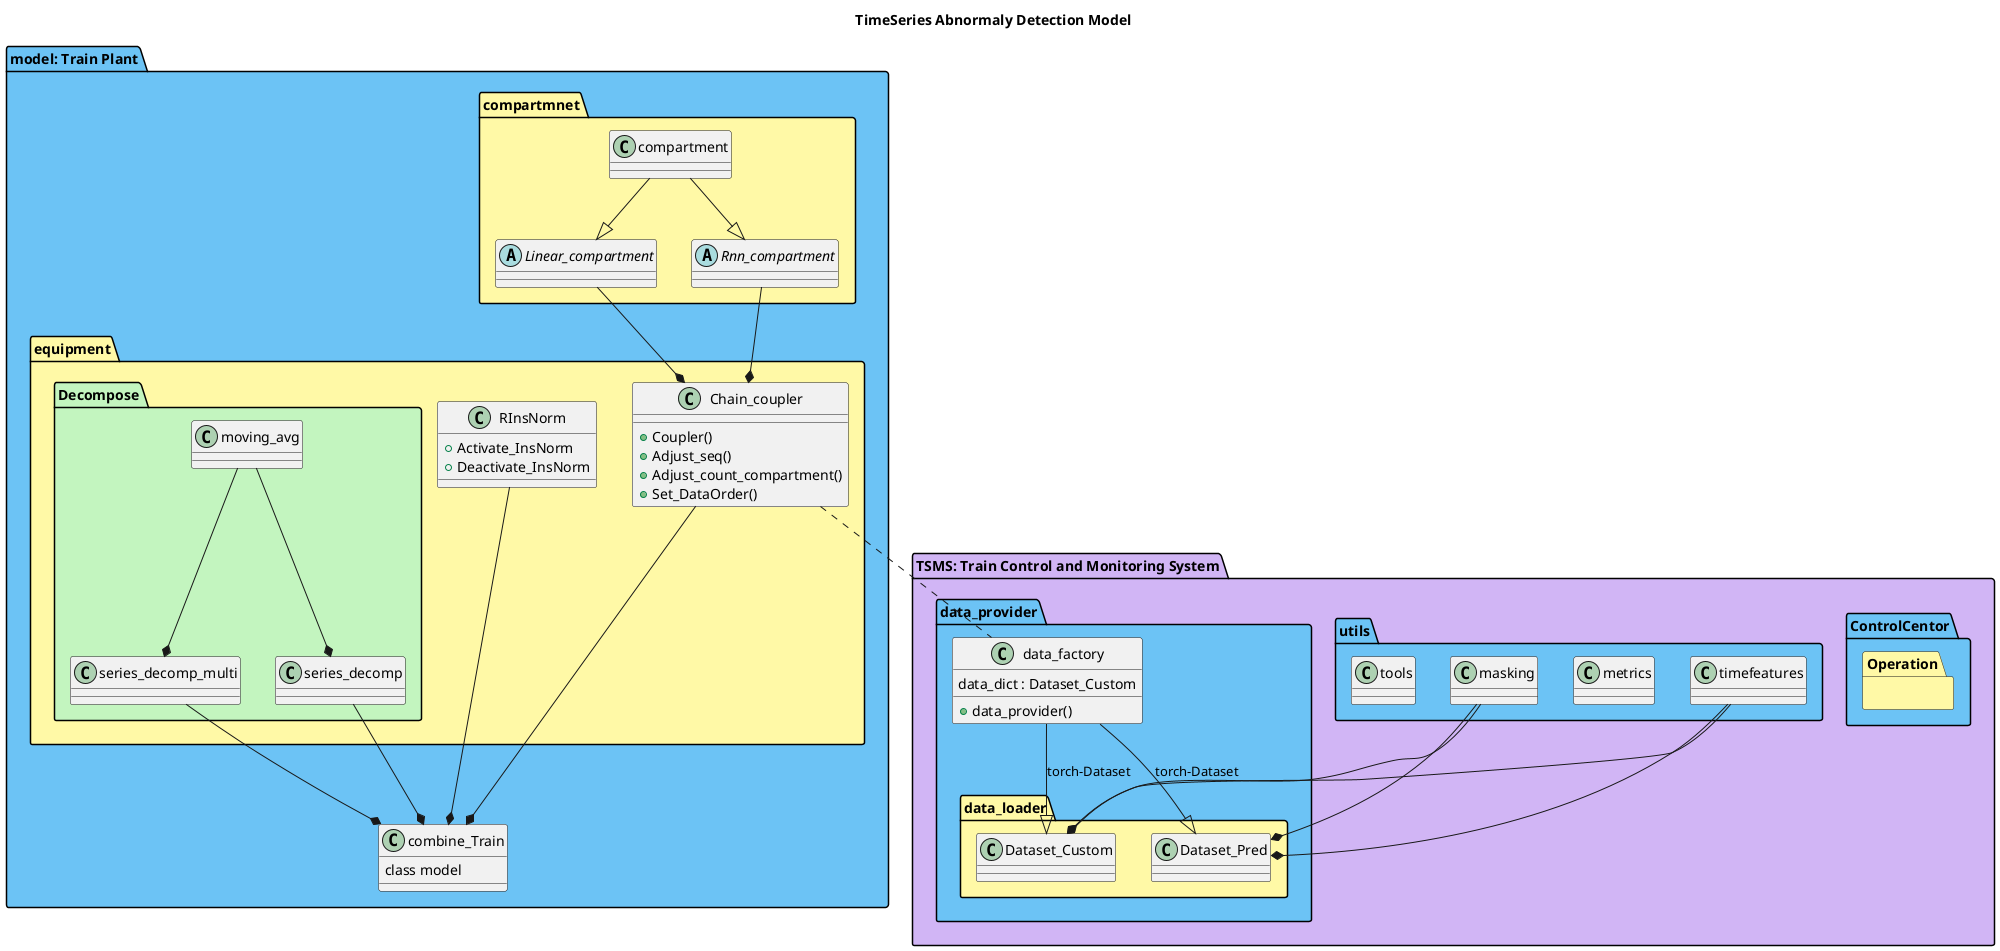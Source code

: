 

@startuml TS-Abnormaly-Detection

scale 1.0
title TimeSeries Abnormaly Detection Model

package "TSMS: Train Control and Monitoring System" #d1b5f5 {
    package "ControlCentor" #6cc3f5 {
        package "Operation" #fff9a6 {
        
        }
        
    }

    package "utils" #6cc3f5 {
        class masking
        class metrics 
        class timefeatures 
        class tools
    }
    package "data_provider" #6cc3f5 {
        class data_factory { 
            +data_provider()
            data_dict : Dataset_Custom
            } 
        package "data_loader" #fff9a6 {
            data_factory --|> Dataset_Custom : torch-Dataset
            data_factory --|> Dataset_Pred : torch-Dataset
        masking --* Dataset_Custom
        timefeatures --* Dataset_Custom
        masking --* Dataset_Pred
        timefeatures --* Dataset_Pred
        }
    }
}

package "model: Train Plant" #6cc3f5 {

    class combine_Train{
        class model
    }

    package "compartmnet" #fff9a6 {
        class compartment
        abstract class Linear_compartment
        abstract class Rnn_compartment

        compartment --|> Linear_compartment
        compartment --|> Rnn_compartment

    }
    package "equipment" #fff9a6 {
        class Chain_coupler {
            + Coupler()
            + Adjust_seq()
            + Adjust_count_compartment()
            +Set_DataOrder()
        } 
        Linear_compartment --* Chain_coupler
        Rnn_compartment --* Chain_coupler
        Chain_coupler .. data_factory
        Chain_coupler --* combine_Train

        package "Decompose" #c3f5bf {
            class moving_avg{}
            class series_decomp{}
            class series_decomp_multi{}

            moving_avg --* series_decomp
            moving_avg --* series_decomp_multi
            series_decomp --* combine_Train
            series_decomp_multi --* combine_Train
        }
        class RInsNorm{
            +Activate_InsNorm
            +Deactivate_InsNorm
        }
        RInsNorm --* combine_Train

    }
}

@enduml